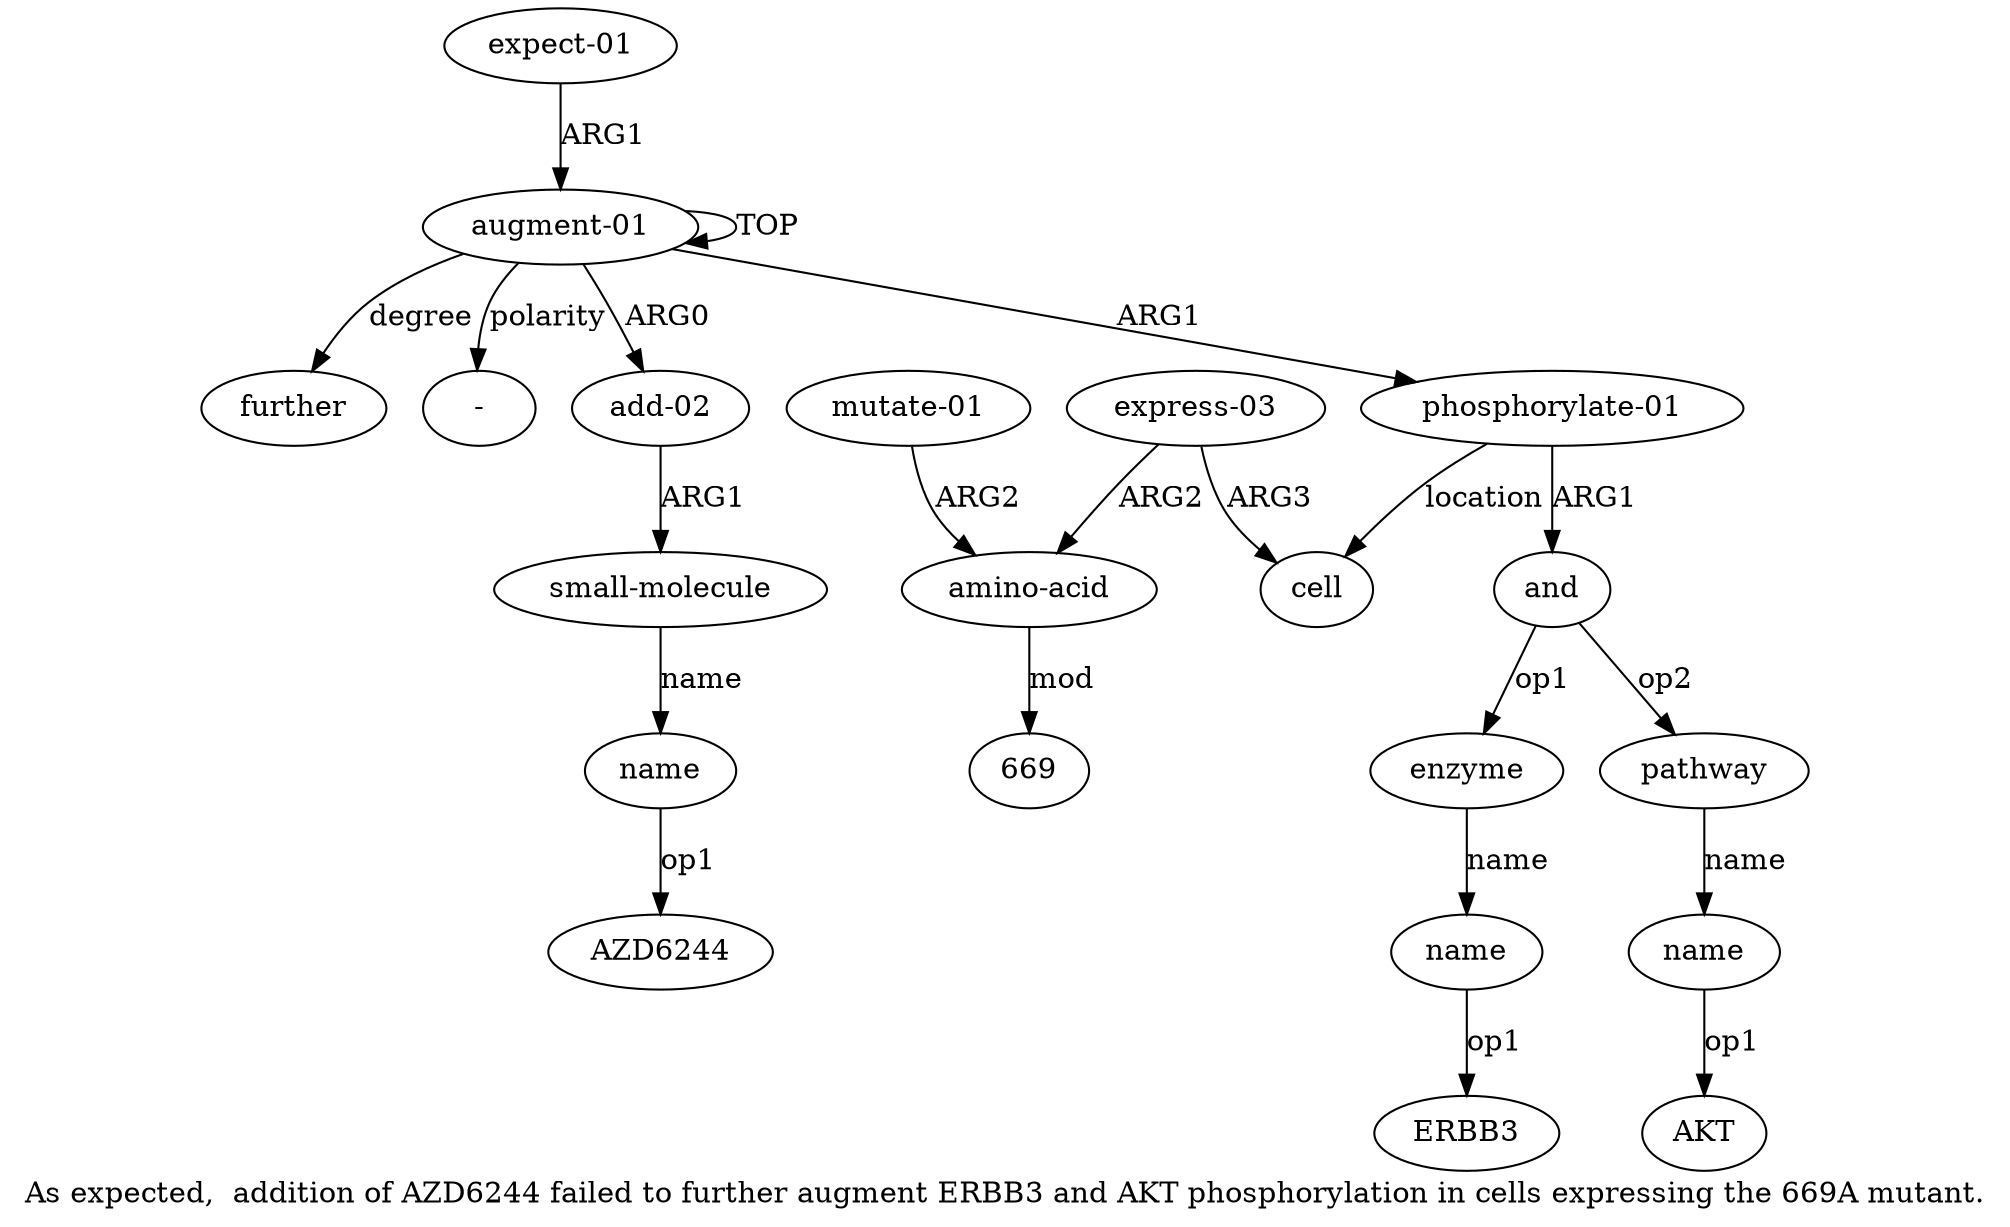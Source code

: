 digraph  {
	graph [label="As expected,  addition of AZD6244 failed to further augment ERBB3 and AKT phosphorylation in cells expressing the 669A mutant."];
	node [label="\N"];
	a15	 [color=black,
		gold_ind=15,
		gold_label="expect-01",
		label="expect-01",
		test_ind=15,
		test_label="expect-01"];
	a0	 [color=black,
		gold_ind=0,
		gold_label="augment-01",
		label="augment-01",
		test_ind=0,
		test_label="augment-01"];
	a15 -> a0 [key=0,
	color=black,
	gold_label=ARG1,
	label=ARG1,
	test_label=ARG1];
a14 [color=black,
	gold_ind=14,
	gold_label=further,
	label=further,
	test_ind=14,
	test_label=further];
"a0 -" [color=black,
	gold_ind=-1,
	gold_label="-",
	label="-",
	test_ind=-1,
	test_label="-"];
"a3 AZD6244" [color=black,
	gold_ind=-1,
	gold_label=AZD6244,
	label=AZD6244,
	test_ind=-1,
	test_label=AZD6244];
a11 [color=black,
	gold_ind=11,
	gold_label="express-03",
	label="express-03",
	test_ind=11,
	test_label="express-03"];
a10 [color=black,
	gold_ind=10,
	gold_label=cell,
	label=cell,
	test_ind=10,
	test_label=cell];
a11 -> a10 [key=0,
color=black,
gold_label=ARG3,
label=ARG3,
test_label=ARG3];
a12 [color=black,
gold_ind=12,
gold_label="amino-acid",
label="amino-acid",
test_ind=12,
test_label="amino-acid"];
a11 -> a12 [key=0,
color=black,
gold_label=ARG2,
label=ARG2,
test_label=ARG2];
a13 [color=black,
gold_ind=13,
gold_label="mutate-01",
label="mutate-01",
test_ind=13,
test_label="mutate-01"];
a13 -> a12 [key=0,
color=black,
gold_label=ARG2,
label=ARG2,
test_label=ARG2];
"a12 669" [color=black,
gold_ind=-1,
gold_label=669,
label=669,
test_ind=-1,
test_label=669];
a12 -> "a12 669" [key=0,
color=black,
gold_label=mod,
label=mod,
test_label=mod];
"a9 AKT" [color=black,
gold_ind=-1,
gold_label=AKT,
label=AKT,
test_ind=-1,
test_label=AKT];
"a7 ERBB3" [color=black,
gold_ind=-1,
gold_label=ERBB3,
label=ERBB3,
test_ind=-1,
test_label=ERBB3];
a1 [color=black,
gold_ind=1,
gold_label="add-02",
label="add-02",
test_ind=1,
test_label="add-02"];
a2 [color=black,
gold_ind=2,
gold_label="small-molecule",
label="small-molecule",
test_ind=2,
test_label="small-molecule"];
a1 -> a2 [key=0,
color=black,
gold_label=ARG1,
label=ARG1,
test_label=ARG1];
a0 -> a14 [key=0,
color=black,
gold_label=degree,
label=degree,
test_label=degree];
a0 -> "a0 -" [key=0,
color=black,
gold_label=polarity,
label=polarity,
test_label=polarity];
a0 -> a1 [key=0,
color=black,
gold_label=ARG0,
label=ARG0,
test_label=ARG0];
a0 -> a0 [key=0,
color=black,
gold_label=TOP,
label=TOP,
test_label=TOP];
a4 [color=black,
gold_ind=4,
gold_label="phosphorylate-01",
label="phosphorylate-01",
test_ind=4,
test_label="phosphorylate-01"];
a0 -> a4 [key=0,
color=black,
gold_label=ARG1,
label=ARG1,
test_label=ARG1];
a3 [color=black,
gold_ind=3,
gold_label=name,
label=name,
test_ind=3,
test_label=name];
a3 -> "a3 AZD6244" [key=0,
color=black,
gold_label=op1,
label=op1,
test_label=op1];
a2 -> a3 [key=0,
color=black,
gold_label=name,
label=name,
test_label=name];
a5 [color=black,
gold_ind=5,
gold_label=and,
label=and,
test_ind=5,
test_label=and];
a6 [color=black,
gold_ind=6,
gold_label=enzyme,
label=enzyme,
test_ind=6,
test_label=enzyme];
a5 -> a6 [key=0,
color=black,
gold_label=op1,
label=op1,
test_label=op1];
a8 [color=black,
gold_ind=8,
gold_label=pathway,
label=pathway,
test_ind=8,
test_label=pathway];
a5 -> a8 [key=0,
color=black,
gold_label=op2,
label=op2,
test_label=op2];
a4 -> a10 [key=0,
color=black,
gold_label=location,
label=location,
test_label=location];
a4 -> a5 [key=0,
color=black,
gold_label=ARG1,
label=ARG1,
test_label=ARG1];
a7 [color=black,
gold_ind=7,
gold_label=name,
label=name,
test_ind=7,
test_label=name];
a7 -> "a7 ERBB3" [key=0,
color=black,
gold_label=op1,
label=op1,
test_label=op1];
a6 -> a7 [key=0,
color=black,
gold_label=name,
label=name,
test_label=name];
a9 [color=black,
gold_ind=9,
gold_label=name,
label=name,
test_ind=9,
test_label=name];
a9 -> "a9 AKT" [key=0,
color=black,
gold_label=op1,
label=op1,
test_label=op1];
a8 -> a9 [key=0,
color=black,
gold_label=name,
label=name,
test_label=name];
}
